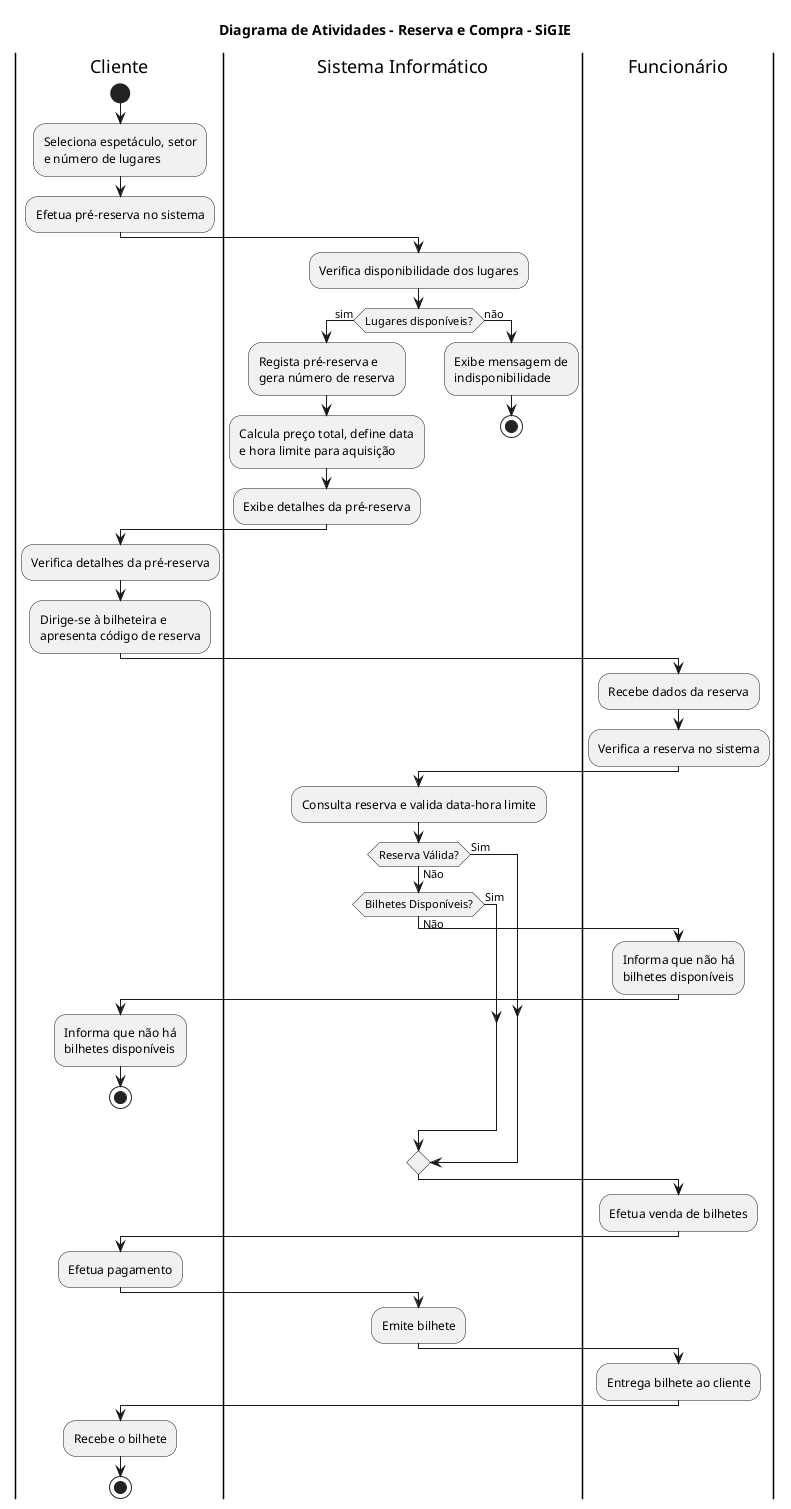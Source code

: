 @startuml diagrama_de_atividades

title Diagrama de Atividades - Reserva e Compra - SiGIE

|Cliente|
start
:Seleciona espetáculo, setor 
e número de lugares;
:Efetua pré-reserva no sistema;

|Sistema Informático|
:Verifica disponibilidade dos lugares;
if (Lugares disponíveis?) then (sim)
  :Regista pré-reserva e 
  gera número de reserva;
  :Calcula preço total, define data
  e hora limite para aquisição;
  :Exibe detalhes da pré-reserva;
else (não)
  :Exibe mensagem de 
  indisponibilidade;
  stop
endif

|Cliente|
:Verifica detalhes da pré-reserva;
:Dirige-se à bilheteira e
apresenta código de reserva;

|Funcionário|
:Recebe dados da reserva;
:Verifica a reserva no sistema;

|Sistema Informático|
:Consulta reserva e valida data-hora limite;

if (Reserva Válida?) then (Não)
    if (Bilhetes Disponíveis?) then (Não)
        |Funcionário|
        :Informa que não há 
        bilhetes disponíveis;

        |Cliente|
        :Informa que não há 
        bilhetes disponíveis;

        stop
    else (Sim)
    endif
else (Sim)
endif


|Funcionário|
:Efetua venda de bilhetes;

|Cliente|
:Efetua pagamento;

|Sistema Informático|
:Emite bilhete;

|Funcionário|
:Entrega bilhete ao cliente;

|Cliente|
:Recebe o bilhete;

stop

@enduml
